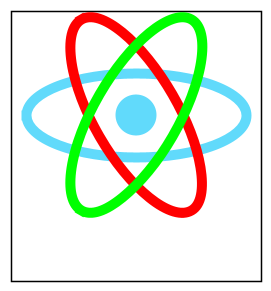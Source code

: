 {
  "sha1": "f2ivoyuinl6heuys7ozcojxd578d2ls",
  "insertion": {
    "when": "2024-06-01T09:03:05.455Z",
    "url": "https://github.com/plantuml/plantuml/discussions/1066#discussioncomment-4237702",
    "user": "plantuml@gmail.com"
  }
}
@startuml
sprite react <svg viewBox="0 0 230 230">
<circle cx="115" cy="102" r="20.5" fill="#61dafb"/>
<ellipse rx="110" ry="42"  cx="115" cy="102" stroke="#61dafb" stroke-width="10" fill="none"/>
<g transform="rotate(60 115 102)">
<ellipse rx="110" ry="42"  cx="115" cy="102" stroke="#ff0000" stroke-width="10" fill="none"/>
</g>
<g transform="rotate(-60 115 102)">
<ellipse rx="110" ry="42"  cx="115" cy="102" stroke="#00ff00" stroke-width="10" fill="none"/>
</g>
</svg>

rectangle <$react{scale=1}>
@enduml
